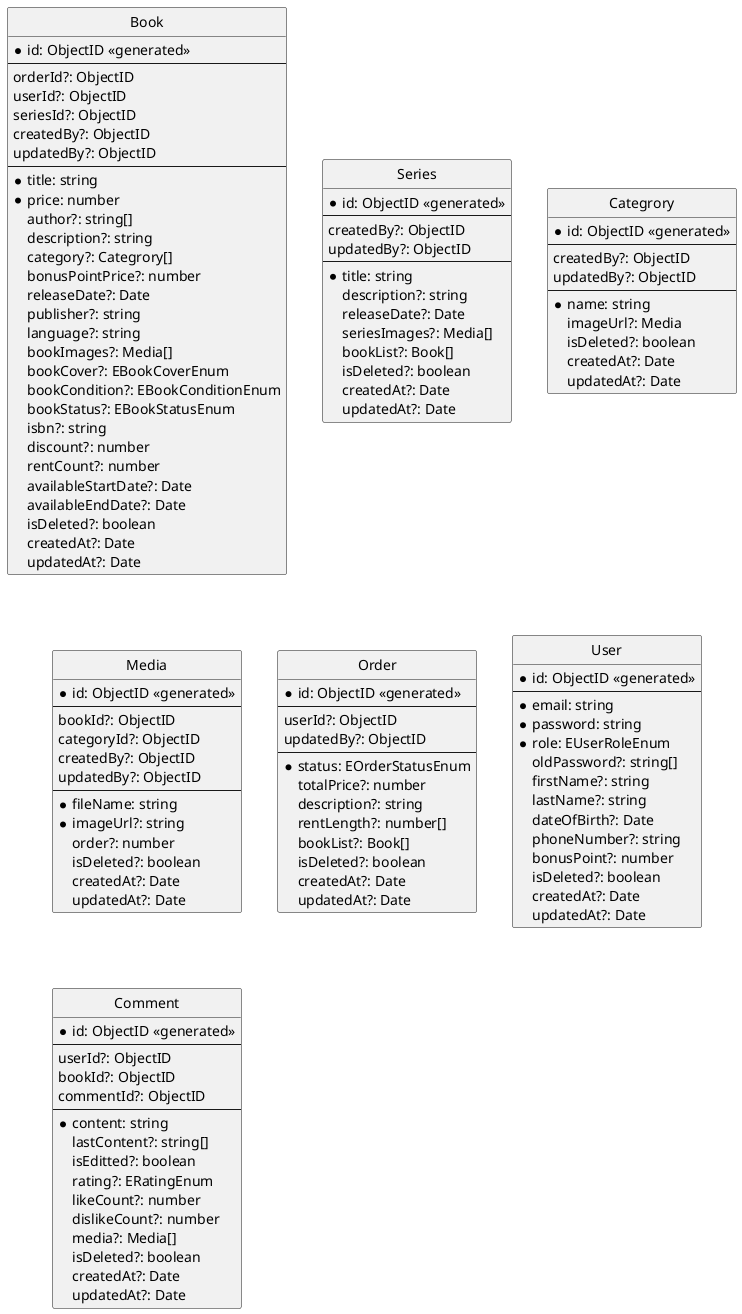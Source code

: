 @startuml BookShare Entity Relationship Diagram
hide circle
skinparam linetype ortho


entity "Book" as book {
  *id: ObjectID <<generated>>
  --
  orderId?: ObjectID
  userId?: ObjectID
  seriesId?: ObjectID
  createdBy?: ObjectID
  updatedBy?: ObjectID
  --
  *title: string
  *price: number
  author?: string[]
  description?: string
  category?: Categrory[]
  bonusPointPrice?: number
  releaseDate?: Date
  publisher?: string
  language?: string
  bookImages?: Media[]
  bookCover?: EBookCoverEnum 
  ' enum EBookCoverEnum {
  '   SOFT = 'soft',
  '   HARD = 'hard',
  ' }
  bookCondition?: EBookConditionEnum
  ' enum EBookConditionEnum {
  '   NEW = 'new',
  '   OLD = 'old',
  '   DAMAGED = 'damaged',
  '   LOST = 'lost',
  ' }
  bookStatus?: EBookStatusEnum
  ' enum EBookStatusEnum {
  '   AVAILABLE = 'available',
  '   UNAVAILABLE = 'unavailable',
  '   RENTED = '  ',
  ' }
  isbn?: string
  discount?: number
  rentCount?: number
  availableStartDate?: Date
  availableEndDate?: Date
  isDeleted?: boolean
  createdAt?: Date
  updatedAt?: Date
}

entity "Series" as series {
  *id: ObjectID <<generated>>
  --
  createdBy?: ObjectID
  updatedBy?: ObjectID
  --
  *title: string
  description?: string
  releaseDate?: Date
  seriesImages?: Media[]
  bookList?: Book[]
  isDeleted?: boolean
  createdAt?: Date
  updatedAt?: Date
}


entity "Categrory" as category {
  *id: ObjectID <<generated>>
  --
  createdBy?: ObjectID
  updatedBy?: ObjectID
  --
  *name: string
  imageUrl?: Media
  isDeleted?: boolean
  createdAt?: Date
  updatedAt?: Date
}

entity "Media" as media {
  *id: ObjectID <<generated>>
  --
  bookId?: ObjectID
  categoryId?: ObjectID
  createdBy?: ObjectID
  updatedBy?: ObjectID
  --
  *fileName: string
  *imageUrl?: string
  order?: number
  isDeleted?: boolean
  createdAt?: Date
  updatedAt?: Date
}


entity "Order" as order {
  *id: ObjectID <<generated>>
  --
  userId?: ObjectID
  updatedBy?: ObjectID
  --
  *status: EOrderStatusEnum
  ' enum EApplicantStatus {
  '   NEW = 'new',
  '   READY = 'ready',
  '   DONE = 'done',
  '   FAILED = 'failed',
  '   CANCELLED = 'cancelled',
  '   RETURNED = 'returned',
  '   REFUNDED = 'refunded',
  '   OVERDUE = 'overdue',
  ' }
  totalPrice?: number
  description?: string
  rentLength?: number[]
  bookList?: Book[]
  isDeleted?: boolean
  createdAt?: Date
  updatedAt?: Date
}

entity "User" as user {
  *id: ObjectID <<generated>>
  --
  *email: string
  *password: string
  *role: EUserRoleEnum
  ' enum EUserRoleEnum {
  '   ADMIN = 'admin',
  '   CUSTOMER = 'customer',
  '   STAFF = 'staff',
  ' }
  oldPassword?: string[]
  firstName?: string
  lastName?: string
  dateOfBirth?: Date
  phoneNumber?: string
  bonusPoint?: number
  isDeleted?: boolean
  createdAt?: Date
  updatedAt?: Date
}

entity "Comment" as comment {
  *id: ObjectID <<generated>>
  --
  userId?: ObjectID
  bookId?: ObjectID
  commentId?: ObjectID
  --
  *content: string
  lastContent?: string[]
  isEditted?: boolean
  rating?: ERatingEnum 
  ' ERatingEnum {
  '  ONE = 1,
  '  TWO = 2,
  '  THREE = 3,
  '  FOUR = 4,
  '  FIVE = 5, 
  ' }
  likeCount?: number
  dislikeCount?: number
  media?: Media[]
  isDeleted?: boolean
  createdAt?: Date
  updatedAt?: Date
}

@enduml